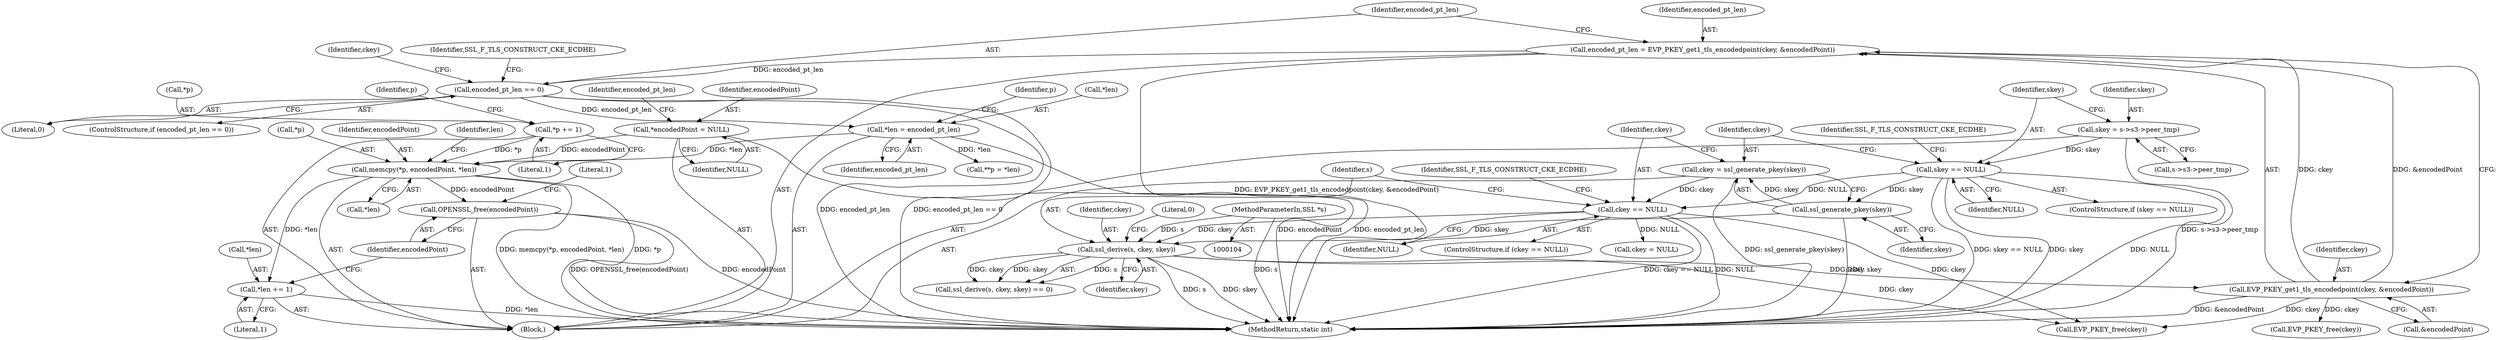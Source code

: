 digraph "0_openssl_efbe126e3ebb9123ac9d058aa2bb044261342aaa_0@API" {
"1000202" [label="(Call,memcpy(*p, encodedPoint, *len))"];
"1000198" [label="(Call,*p += 1)"];
"1000111" [label="(Call,*encodedPoint = NULL)"];
"1000188" [label="(Call,*len = encoded_pt_len)"];
"1000175" [label="(Call,encoded_pt_len == 0)"];
"1000168" [label="(Call,encoded_pt_len = EVP_PKEY_get1_tls_encodedpoint(ckey, &encodedPoint))"];
"1000170" [label="(Call,EVP_PKEY_get1_tls_encodedpoint(ckey, &encodedPoint))"];
"1000158" [label="(Call,ssl_derive(s, ckey, skey))"];
"1000105" [label="(MethodParameterIn,SSL *s)"];
"1000148" [label="(Call,ckey == NULL)"];
"1000143" [label="(Call,ckey = ssl_generate_pkey(skey))"];
"1000145" [label="(Call,ssl_generate_pkey(skey))"];
"1000134" [label="(Call,skey == NULL)"];
"1000126" [label="(Call,skey = s->s3->peer_tmp)"];
"1000208" [label="(Call,*len += 1)"];
"1000212" [label="(Call,OPENSSL_free(encodedPoint))"];
"1000204" [label="(Identifier,p)"];
"1000161" [label="(Identifier,skey)"];
"1000170" [label="(Call,EVP_PKEY_get1_tls_encodedpoint(ckey, &encodedPoint))"];
"1000191" [label="(Identifier,encoded_pt_len)"];
"1000159" [label="(Identifier,s)"];
"1000210" [label="(Identifier,len)"];
"1000217" [label="(Call,EVP_PKEY_free(ckey))"];
"1000160" [label="(Identifier,ckey)"];
"1000149" [label="(Identifier,ckey)"];
"1000183" [label="(Call,EVP_PKEY_free(ckey))"];
"1000153" [label="(Identifier,SSL_F_TLS_CONSTRUCT_CKE_ECDHE)"];
"1000203" [label="(Call,*p)"];
"1000195" [label="(Identifier,p)"];
"1000180" [label="(Identifier,SSL_F_TLS_CONSTRUCT_CKE_ECDHE)"];
"1000201" [label="(Literal,1)"];
"1000202" [label="(Call,memcpy(*p, encodedPoint, *len))"];
"1000175" [label="(Call,encoded_pt_len == 0)"];
"1000198" [label="(Call,*p += 1)"];
"1000177" [label="(Literal,0)"];
"1000176" [label="(Identifier,encoded_pt_len)"];
"1000157" [label="(Call,ssl_derive(s, ckey, skey) == 0)"];
"1000146" [label="(Identifier,skey)"];
"1000127" [label="(Identifier,skey)"];
"1000150" [label="(Identifier,NULL)"];
"1000144" [label="(Identifier,ckey)"];
"1000136" [label="(Identifier,NULL)"];
"1000112" [label="(Identifier,encodedPoint)"];
"1000145" [label="(Call,ssl_generate_pkey(skey))"];
"1000158" [label="(Call,ssl_derive(s, ckey, skey))"];
"1000189" [label="(Call,*len)"];
"1000209" [label="(Call,*len)"];
"1000205" [label="(Identifier,encodedPoint)"];
"1000221" [label="(MethodReturn,static int)"];
"1000188" [label="(Call,*len = encoded_pt_len)"];
"1000109" [label="(Block,)"];
"1000126" [label="(Call,skey = s->s3->peer_tmp)"];
"1000199" [label="(Call,*p)"];
"1000192" [label="(Call,**p = *len)"];
"1000162" [label="(Literal,0)"];
"1000184" [label="(Identifier,ckey)"];
"1000113" [label="(Identifier,NULL)"];
"1000148" [label="(Call,ckey == NULL)"];
"1000147" [label="(ControlStructure,if (ckey == NULL))"];
"1000185" [label="(Call,ckey = NULL)"];
"1000211" [label="(Literal,1)"];
"1000169" [label="(Identifier,encoded_pt_len)"];
"1000134" [label="(Call,skey == NULL)"];
"1000206" [label="(Call,*len)"];
"1000143" [label="(Call,ckey = ssl_generate_pkey(skey))"];
"1000135" [label="(Identifier,skey)"];
"1000208" [label="(Call,*len += 1)"];
"1000116" [label="(Identifier,encoded_pt_len)"];
"1000171" [label="(Identifier,ckey)"];
"1000133" [label="(ControlStructure,if (skey == NULL))"];
"1000139" [label="(Identifier,SSL_F_TLS_CONSTRUCT_CKE_ECDHE)"];
"1000128" [label="(Call,s->s3->peer_tmp)"];
"1000215" [label="(Literal,1)"];
"1000168" [label="(Call,encoded_pt_len = EVP_PKEY_get1_tls_encodedpoint(ckey, &encodedPoint))"];
"1000111" [label="(Call,*encodedPoint = NULL)"];
"1000213" [label="(Identifier,encodedPoint)"];
"1000172" [label="(Call,&encodedPoint)"];
"1000105" [label="(MethodParameterIn,SSL *s)"];
"1000174" [label="(ControlStructure,if (encoded_pt_len == 0))"];
"1000212" [label="(Call,OPENSSL_free(encodedPoint))"];
"1000202" -> "1000109"  [label="AST: "];
"1000202" -> "1000206"  [label="CFG: "];
"1000203" -> "1000202"  [label="AST: "];
"1000205" -> "1000202"  [label="AST: "];
"1000206" -> "1000202"  [label="AST: "];
"1000210" -> "1000202"  [label="CFG: "];
"1000202" -> "1000221"  [label="DDG: *p"];
"1000202" -> "1000221"  [label="DDG: memcpy(*p, encodedPoint, *len)"];
"1000198" -> "1000202"  [label="DDG: *p"];
"1000111" -> "1000202"  [label="DDG: encodedPoint"];
"1000188" -> "1000202"  [label="DDG: *len"];
"1000202" -> "1000208"  [label="DDG: *len"];
"1000202" -> "1000212"  [label="DDG: encodedPoint"];
"1000198" -> "1000109"  [label="AST: "];
"1000198" -> "1000201"  [label="CFG: "];
"1000199" -> "1000198"  [label="AST: "];
"1000201" -> "1000198"  [label="AST: "];
"1000204" -> "1000198"  [label="CFG: "];
"1000111" -> "1000109"  [label="AST: "];
"1000111" -> "1000113"  [label="CFG: "];
"1000112" -> "1000111"  [label="AST: "];
"1000113" -> "1000111"  [label="AST: "];
"1000116" -> "1000111"  [label="CFG: "];
"1000111" -> "1000221"  [label="DDG: encodedPoint"];
"1000188" -> "1000109"  [label="AST: "];
"1000188" -> "1000191"  [label="CFG: "];
"1000189" -> "1000188"  [label="AST: "];
"1000191" -> "1000188"  [label="AST: "];
"1000195" -> "1000188"  [label="CFG: "];
"1000188" -> "1000221"  [label="DDG: encoded_pt_len"];
"1000175" -> "1000188"  [label="DDG: encoded_pt_len"];
"1000188" -> "1000192"  [label="DDG: *len"];
"1000175" -> "1000174"  [label="AST: "];
"1000175" -> "1000177"  [label="CFG: "];
"1000176" -> "1000175"  [label="AST: "];
"1000177" -> "1000175"  [label="AST: "];
"1000180" -> "1000175"  [label="CFG: "];
"1000184" -> "1000175"  [label="CFG: "];
"1000175" -> "1000221"  [label="DDG: encoded_pt_len"];
"1000175" -> "1000221"  [label="DDG: encoded_pt_len == 0"];
"1000168" -> "1000175"  [label="DDG: encoded_pt_len"];
"1000168" -> "1000109"  [label="AST: "];
"1000168" -> "1000170"  [label="CFG: "];
"1000169" -> "1000168"  [label="AST: "];
"1000170" -> "1000168"  [label="AST: "];
"1000176" -> "1000168"  [label="CFG: "];
"1000168" -> "1000221"  [label="DDG: EVP_PKEY_get1_tls_encodedpoint(ckey, &encodedPoint)"];
"1000170" -> "1000168"  [label="DDG: ckey"];
"1000170" -> "1000168"  [label="DDG: &encodedPoint"];
"1000170" -> "1000172"  [label="CFG: "];
"1000171" -> "1000170"  [label="AST: "];
"1000172" -> "1000170"  [label="AST: "];
"1000170" -> "1000221"  [label="DDG: &encodedPoint"];
"1000158" -> "1000170"  [label="DDG: ckey"];
"1000170" -> "1000183"  [label="DDG: ckey"];
"1000170" -> "1000217"  [label="DDG: ckey"];
"1000158" -> "1000157"  [label="AST: "];
"1000158" -> "1000161"  [label="CFG: "];
"1000159" -> "1000158"  [label="AST: "];
"1000160" -> "1000158"  [label="AST: "];
"1000161" -> "1000158"  [label="AST: "];
"1000162" -> "1000158"  [label="CFG: "];
"1000158" -> "1000221"  [label="DDG: s"];
"1000158" -> "1000221"  [label="DDG: skey"];
"1000158" -> "1000157"  [label="DDG: s"];
"1000158" -> "1000157"  [label="DDG: ckey"];
"1000158" -> "1000157"  [label="DDG: skey"];
"1000105" -> "1000158"  [label="DDG: s"];
"1000148" -> "1000158"  [label="DDG: ckey"];
"1000145" -> "1000158"  [label="DDG: skey"];
"1000158" -> "1000217"  [label="DDG: ckey"];
"1000105" -> "1000104"  [label="AST: "];
"1000105" -> "1000221"  [label="DDG: s"];
"1000148" -> "1000147"  [label="AST: "];
"1000148" -> "1000150"  [label="CFG: "];
"1000149" -> "1000148"  [label="AST: "];
"1000150" -> "1000148"  [label="AST: "];
"1000153" -> "1000148"  [label="CFG: "];
"1000159" -> "1000148"  [label="CFG: "];
"1000148" -> "1000221"  [label="DDG: ckey == NULL"];
"1000148" -> "1000221"  [label="DDG: NULL"];
"1000143" -> "1000148"  [label="DDG: ckey"];
"1000134" -> "1000148"  [label="DDG: NULL"];
"1000148" -> "1000185"  [label="DDG: NULL"];
"1000148" -> "1000217"  [label="DDG: ckey"];
"1000143" -> "1000109"  [label="AST: "];
"1000143" -> "1000145"  [label="CFG: "];
"1000144" -> "1000143"  [label="AST: "];
"1000145" -> "1000143"  [label="AST: "];
"1000149" -> "1000143"  [label="CFG: "];
"1000143" -> "1000221"  [label="DDG: ssl_generate_pkey(skey)"];
"1000145" -> "1000143"  [label="DDG: skey"];
"1000145" -> "1000146"  [label="CFG: "];
"1000146" -> "1000145"  [label="AST: "];
"1000145" -> "1000221"  [label="DDG: skey"];
"1000134" -> "1000145"  [label="DDG: skey"];
"1000134" -> "1000133"  [label="AST: "];
"1000134" -> "1000136"  [label="CFG: "];
"1000135" -> "1000134"  [label="AST: "];
"1000136" -> "1000134"  [label="AST: "];
"1000139" -> "1000134"  [label="CFG: "];
"1000144" -> "1000134"  [label="CFG: "];
"1000134" -> "1000221"  [label="DDG: skey == NULL"];
"1000134" -> "1000221"  [label="DDG: skey"];
"1000134" -> "1000221"  [label="DDG: NULL"];
"1000126" -> "1000134"  [label="DDG: skey"];
"1000126" -> "1000109"  [label="AST: "];
"1000126" -> "1000128"  [label="CFG: "];
"1000127" -> "1000126"  [label="AST: "];
"1000128" -> "1000126"  [label="AST: "];
"1000135" -> "1000126"  [label="CFG: "];
"1000126" -> "1000221"  [label="DDG: s->s3->peer_tmp"];
"1000208" -> "1000109"  [label="AST: "];
"1000208" -> "1000211"  [label="CFG: "];
"1000209" -> "1000208"  [label="AST: "];
"1000211" -> "1000208"  [label="AST: "];
"1000213" -> "1000208"  [label="CFG: "];
"1000208" -> "1000221"  [label="DDG: *len"];
"1000212" -> "1000109"  [label="AST: "];
"1000212" -> "1000213"  [label="CFG: "];
"1000213" -> "1000212"  [label="AST: "];
"1000215" -> "1000212"  [label="CFG: "];
"1000212" -> "1000221"  [label="DDG: OPENSSL_free(encodedPoint)"];
"1000212" -> "1000221"  [label="DDG: encodedPoint"];
}
